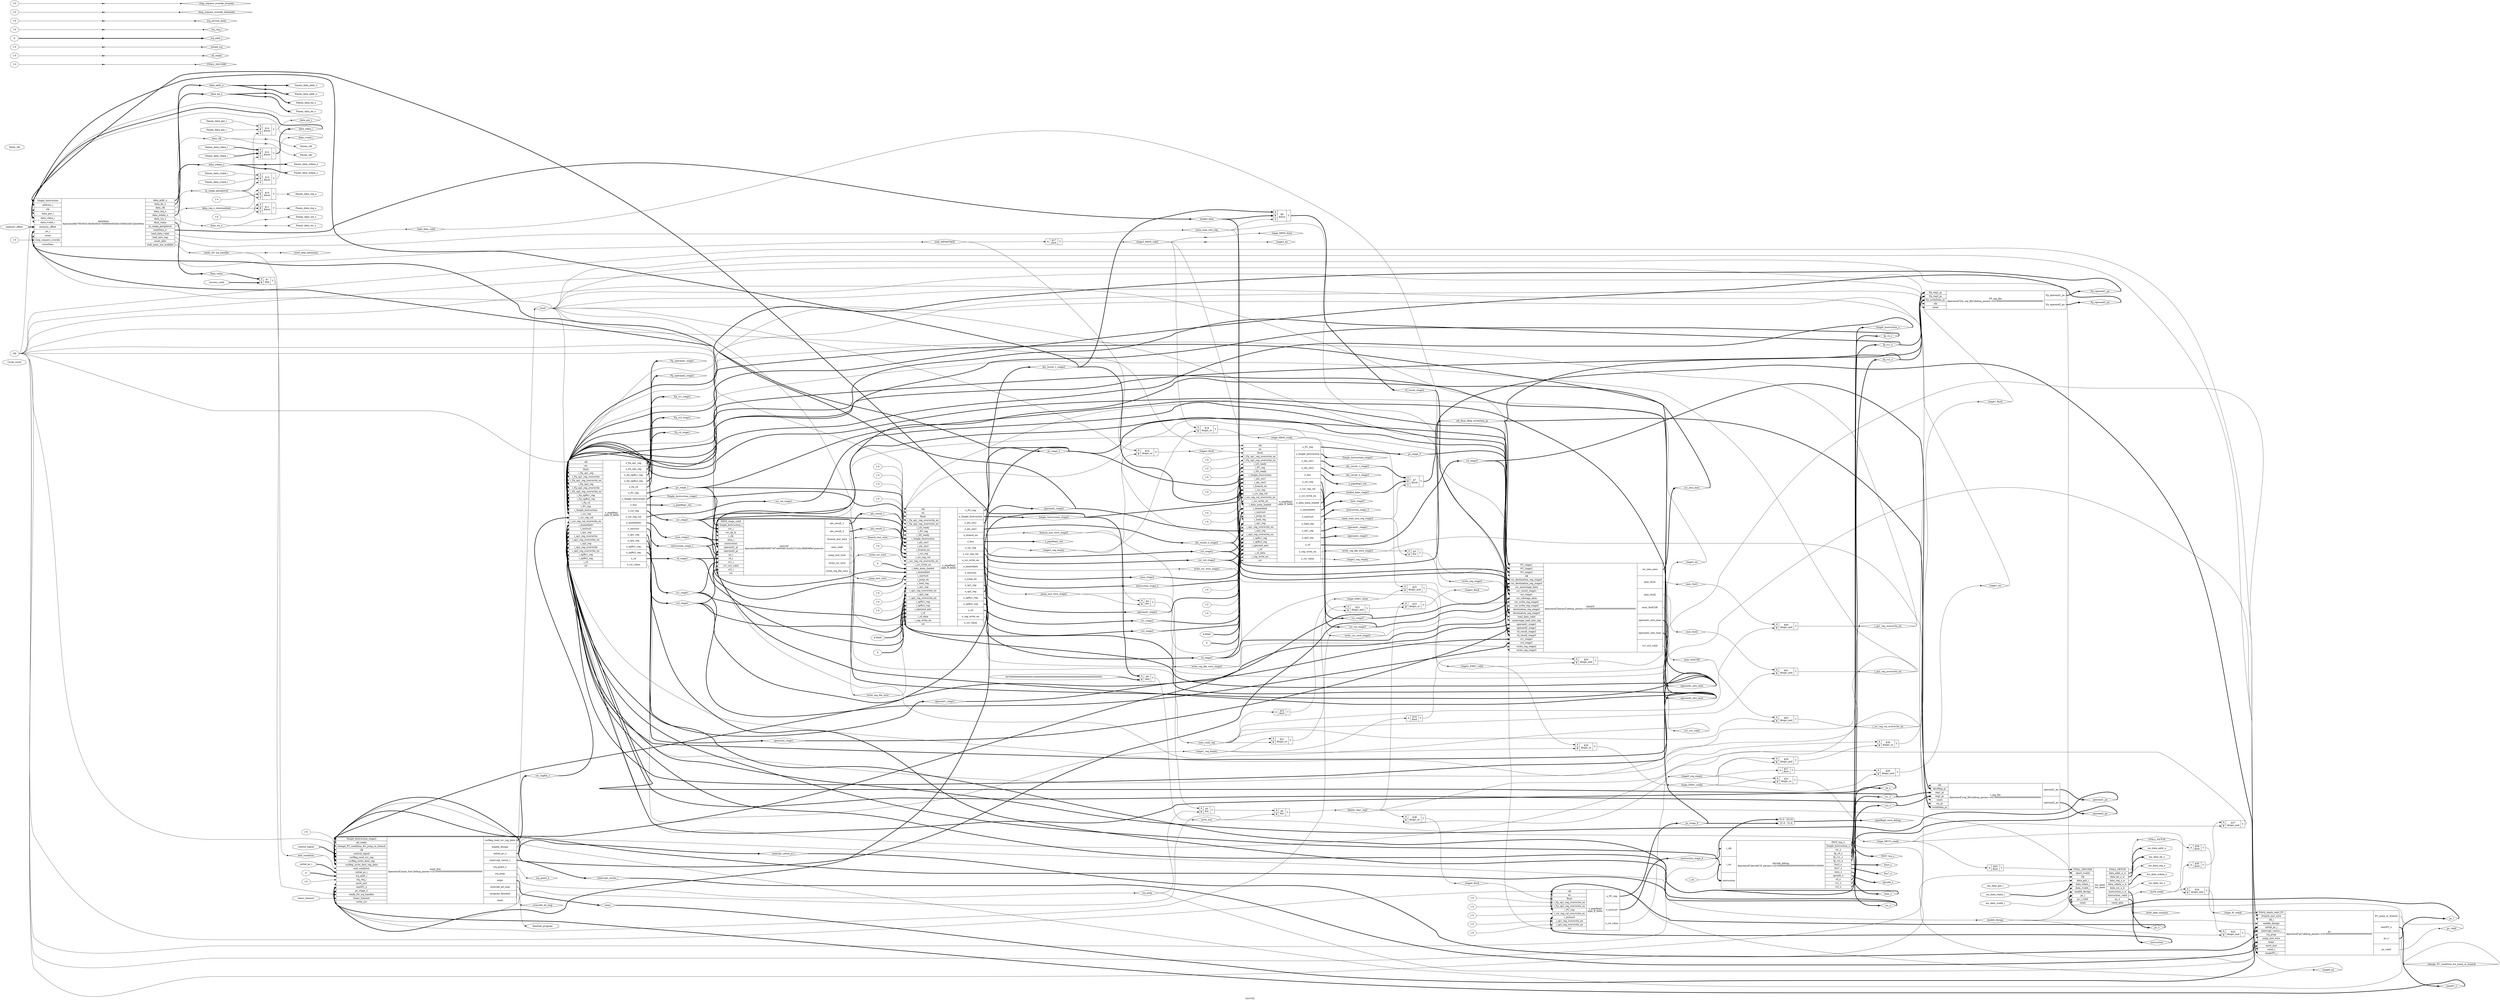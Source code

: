 digraph "riscv32i" {
label="riscv32i";
rankdir="LR";
remincross=true;
n12 [ shape=octagon, label="Cycle_count", color="black", fontcolor="black"];
n13 [ shape=octagon, label="Dmem_clk", color="black", fontcolor="black"];
n14 [ shape=octagon, label="Dmem_data_addr_o", color="black", fontcolor="black"];
n15 [ shape=octagon, label="Dmem_data_be_o", color="black", fontcolor="black"];
n16 [ shape=octagon, label="Dmem_data_gnt_i", color="black", fontcolor="black"];
n17 [ shape=octagon, label="Dmem_data_rdata_i", color="black", fontcolor="black"];
n18 [ shape=octagon, label="Dmem_data_req_o", color="black", fontcolor="black"];
n19 [ shape=octagon, label="Dmem_data_rvalid_i", color="black", fontcolor="black"];
n20 [ shape=octagon, label="Dmem_data_wdata_o", color="black", fontcolor="black"];
n21 [ shape=octagon, label="Dmem_data_we_o", color="black", fontcolor="black"];
n22 [ shape=diamond, label="Fp_operand1_po", color="black", fontcolor="black"];
n23 [ shape=diamond, label="Fp_operand1_stage1", color="black", fontcolor="black"];
n24 [ shape=diamond, label="Fp_operand2_po", color="black", fontcolor="black"];
n25 [ shape=diamond, label="Fp_operand2_stage1", color="black", fontcolor="black"];
n26 [ shape=diamond, label="Fp_rd_stage1", color="black", fontcolor="black"];
n27 [ shape=diamond, label="Fp_rs1_stage1", color="black", fontcolor="black"];
n28 [ shape=diamond, label="Fp_rs2_stage1", color="black", fontcolor="black"];
n29 [ shape=diamond, label="INST_typ_o", color="black", fontcolor="black"];
n30 [ shape=octagon, label="Imem_clk", color="black", fontcolor="black"];
n31 [ shape=octagon, label="Pmem_clk", color="black", fontcolor="black"];
n32 [ shape=octagon, label="Pmem_data_addr_o", color="black", fontcolor="black"];
n33 [ shape=octagon, label="Pmem_data_be_o", color="black", fontcolor="black"];
n34 [ shape=octagon, label="Pmem_data_gnt_i", color="black", fontcolor="black"];
n35 [ shape=octagon, label="Pmem_data_rdata_i", color="black", fontcolor="black"];
n36 [ shape=octagon, label="Pmem_data_req_o", color="black", fontcolor="black"];
n37 [ shape=octagon, label="Pmem_data_rvalid_i", color="black", fontcolor="black"];
n38 [ shape=octagon, label="Pmem_data_wdata_o", color="black", fontcolor="black"];
n39 [ shape=octagon, label="Pmem_data_we_o", color="black", fontcolor="black"];
n40 [ shape=diamond, label="STALL_DECODE", color="black", fontcolor="black"];
n41 [ shape=diamond, label="STALL_FETCH", color="black", fontcolor="black"];
n42 [ shape=diamond, label="Single_Instruction_o", color="black", fontcolor="black"];
n43 [ shape=diamond, label="Single_Instruction_stage1", color="black", fontcolor="black"];
n44 [ shape=diamond, label="Single_Instruction_stage2", color="black", fontcolor="black"];
n45 [ shape=diamond, label="Single_Instruction_stage3", color="black", fontcolor="black"];
n46 [ shape=diamond, label="all_ready", color="black", fontcolor="black"];
n47 [ shape=diamond, label="alu_result_1", color="black", fontcolor="black"];
n48 [ shape=diamond, label="alu_result_1_stage2", color="black", fontcolor="black"];
n49 [ shape=diamond, label="alu_result_1_stage3", color="black", fontcolor="black"];
n50 [ shape=diamond, label="alu_result_2", color="black", fontcolor="black"];
n51 [ shape=diamond, label="alu_result_2_stage2", color="black", fontcolor="black"];
n52 [ shape=diamond, label="alu_result_2_stage3", color="black", fontcolor="black"];
n53 [ shape=diamond, label="branch_inst_wire", color="black", fontcolor="black"];
n54 [ shape=diamond, label="branch_inst_wire_stage2", color="black", fontcolor="black"];
n55 [ shape=diamond, label="change_PC_condition_for_jump_or_branch", color="black", fontcolor="black"];
n56 [ shape=octagon, label="clk", color="black", fontcolor="black"];
n57 [ shape=octagon, label="control_signal", color="black", fontcolor="black"];
n58 [ shape=diamond, label="csr_into_exec", color="black", fontcolor="black"];
n59 [ shape=diamond, label="csr_o", color="black", fontcolor="black"];
n60 [ shape=diamond, label="csr_regfile_o", color="black", fontcolor="black"];
n61 [ shape=diamond, label="csr_stage1", color="black", fontcolor="black"];
n62 [ shape=diamond, label="csr_stage2", color="black", fontcolor="black"];
n63 [ shape=diamond, label="csr_stage3", color="black", fontcolor="black"];
n64 [ shape=diamond, label="csr_val_stage1", color="black", fontcolor="black"];
n65 [ shape=diamond, label="csr_val_stage2", color="black", fontcolor="black"];
n66 [ shape=diamond, label="csr_val_stage3", color="black", fontcolor="black"];
n67 [ shape=diamond, label="data_addr_o", color="black", fontcolor="black"];
n68 [ shape=diamond, label="data_be_o", color="black", fontcolor="black"];
n69 [ shape=diamond, label="data_clk", color="black", fontcolor="black"];
n70 [ shape=diamond, label="data_gnt_i", color="black", fontcolor="black"];
n71 [ shape=diamond, label="data_rdata_i", color="black", fontcolor="black"];
n72 [ shape=diamond, label="data_req_o_intermediate", color="black", fontcolor="black"];
n73 [ shape=diamond, label="data_rvalid_i", color="black", fontcolor="black"];
n74 [ shape=diamond, label="data_wdata_o", color="black", fontcolor="black"];
n75 [ shape=diamond, label="data_we_o", color="black", fontcolor="black"];
n76 [ shape=diamond, label="delete_reg1_reg2", color="black", fontcolor="black"];
n77 [ shape=diamond, label="enable_design", color="black", fontcolor="black"];
n78 [ shape=diamond, label="end_condition", color="black", fontcolor="black"];
n79 [ shape=diamond, label="exec_fwd1", color="black", fontcolor="black"];
n80 [ shape=diamond, label="exec_fwd2", color="black", fontcolor="black"];
n81 [ shape=diamond, label="exec_fwdCSR", color="black", fontcolor="black"];
n82 [ shape=diamond, label="exec_stall_reg", color="black", fontcolor="black"];
n83 [ shape=diamond, label="final_value", color="black", fontcolor="black"];
n84 [ shape=octagon, label="finished_program", color="black", fontcolor="black"];
n85 [ shape=diamond, label="fp_rd_o", color="black", fontcolor="black"];
n86 [ shape=diamond, label="fp_rs1_o", color="black", fontcolor="black"];
n87 [ shape=diamond, label="fp_rs2_o", color="black", fontcolor="black"];
n88 [ shape=diamond, label="fun3_o", color="black", fontcolor="black"];
n89 [ shape=diamond, label="fun7_o", color="black", fontcolor="black"];
n90 [ shape=diamond, label="i_csr_reg_val_overwrite_en", color="black", fontcolor="black"];
n91 [ shape=diamond, label="i_en", color="black", fontcolor="black"];
n92 [ shape=diamond, label="i_op1_reg_overwrite_en", color="black", fontcolor="black"];
n93 [ shape=diamond, label="i_op2_reg_overwrite_en", color="black", fontcolor="black"];
n94 [ shape=diamond, label="imm_o", color="black", fontcolor="black"];
n95 [ shape=diamond, label="imm_stage1", color="black", fontcolor="black"];
n96 [ shape=diamond, label="imm_stage2", color="black", fontcolor="black"];
n97 [ shape=diamond, label="imm_stage3", color="black", fontcolor="black"];
n98 [ shape=diamond, label="in_range_peripheral", color="black", fontcolor="black"];
n99 [ shape=diamond, label="initate_irq", color="black", fontcolor="black"];
n100 [ shape=octagon, label="initial_pc_i", color="black", fontcolor="black"];
n101 [ shape=diamond, label="insM_ivalid", color="black", fontcolor="black"];
n102 [ shape=octagon, label="ins_data_addr_o", color="black", fontcolor="black"];
n103 [ shape=octagon, label="ins_data_be_o", color="black", fontcolor="black"];
n104 [ shape=octagon, label="ins_data_gnt_i", color="black", fontcolor="black"];
n105 [ shape=octagon, label="ins_data_rdata_i", color="black", fontcolor="black"];
n106 [ shape=octagon, label="ins_data_req_o", color="black", fontcolor="black"];
n107 [ shape=octagon, label="ins_data_rvalid_i", color="black", fontcolor="black"];
n108 [ shape=octagon, label="ins_data_wdata_o", color="black", fontcolor="black"];
n109 [ shape=octagon, label="ins_data_we_o", color="black", fontcolor="black"];
n110 [ shape=diamond, label="instruction", color="black", fontcolor="black"];
n111 [ shape=diamond, label="instruction_stage_0", color="black", fontcolor="black"];
n112 [ shape=diamond, label="instruction_stage_1", color="black", fontcolor="black"];
n113 [ shape=diamond, label="instruction_stage_2", color="black", fontcolor="black"];
n114 [ shape=diamond, label="instruction_stage_3", color="black", fontcolor="black"];
n115 [ shape=diamond, label="interrupt_vector_i", color="black", fontcolor="black"];
n116 [ shape=diamond, label="irq_addr_i", color="black", fontcolor="black"];
n117 [ shape=diamond, label="irq_grant_o", color="black", fontcolor="black"];
n118 [ shape=diamond, label="irq_prep", color="black", fontcolor="black"];
n119 [ shape=diamond, label="irq_req_i", color="black", fontcolor="black"];
n120 [ shape=diamond, label="irq_service_done", color="black", fontcolor="black"];
n121 [ shape=diamond, label="jump_inst_wire", color="black", fontcolor="black"];
n122 [ shape=diamond, label="jump_inst_wire_stage2", color="black", fontcolor="black"];
n123 [ shape=diamond, label="load_data_valid", color="black", fontcolor="black"];
n124 [ shape=diamond, label="loaded_data", color="black", fontcolor="black"];
n125 [ shape=diamond, label="loaded_data_stage3", color="black", fontcolor="black"];
n126 [ shape=diamond, label="main2pc_initial_pc_i", color="black", fontcolor="black"];
n127 [ shape=diamond, label="mem_load_into_reg", color="black", fontcolor="black"];
n128 [ shape=diamond, label="mem_load_into_reg_stage3", color="black", fontcolor="black"];
n129 [ shape=octagon, label="memory_offset", color="black", fontcolor="black"];
n130 [ shape=diamond, label="mepc", color="black", fontcolor="black"];
n131 [ shape=diamond, label="mret_inst", color="black", fontcolor="black"];
n132 [ shape=diamond, label="nextPC_o", color="black", fontcolor="black"];
n133 [ shape=diamond, label="opcode_o", color="black", fontcolor="black"];
n134 [ shape=diamond, label="operand1_into_exec", color="black", fontcolor="black"];
n135 [ shape=diamond, label="operand1_po", color="black", fontcolor="black"];
n136 [ shape=diamond, label="operand1_stage1", color="black", fontcolor="black"];
n137 [ shape=diamond, label="operand1_stage2", color="black", fontcolor="black"];
n138 [ shape=diamond, label="operand1_stage3", color="black", fontcolor="black"];
n139 [ shape=diamond, label="operand2_into_exec", color="black", fontcolor="black"];
n140 [ shape=diamond, label="operand2_po", color="black", fontcolor="black"];
n141 [ shape=diamond, label="operand2_stage1", color="black", fontcolor="black"];
n142 [ shape=diamond, label="operand2_stage2", color="black", fontcolor="black"];
n143 [ shape=diamond, label="operand2_stage3", color="black", fontcolor="black"];
n144 [ shape=diamond, label="override_all_stop", color="black", fontcolor="black"];
n145 [ shape=diamond, label="pc_i", color="black", fontcolor="black"];
n146 [ shape=diamond, label="pc_o", color="black", fontcolor="black"];
n147 [ shape=diamond, label="pc_stage_0", color="black", fontcolor="black"];
n148 [ shape=diamond, label="pc_stage_1", color="black", fontcolor="black"];
n149 [ shape=diamond, label="pc_stage_2", color="black", fontcolor="black"];
n150 [ shape=diamond, label="pc_stage_3", color="black", fontcolor="black"];
n151 [ shape=diamond, label="pc_valid", color="black", fontcolor="black"];
n152 [ shape=diamond, label="pipeReg0_wire_debug", color="black", fontcolor="black"];
n153 [ shape=diamond, label="rd_o", color="black", fontcolor="black"];
n154 [ shape=diamond, label="rd_result_stage2", color="black", fontcolor="black"];
n155 [ shape=diamond, label="rd_stage1", color="black", fontcolor="black"];
n156 [ shape=diamond, label="rd_stage2", color="black", fontcolor="black"];
n157 [ shape=diamond, label="rd_stage3", color="black", fontcolor="black"];
n158 [ shape=diamond, label="ready_for_irq_handler", color="black", fontcolor="black"];
n159 [ shape=diamond, label="reset", color="black", fontcolor="black"];
n160 [ shape=diamond, label="reset_able_datamem", color="black", fontcolor="black"];
n161 [ shape=diamond, label="reset_able_insmem", color="black", fontcolor="black"];
n162 [ shape=diamond, label="rs1_o", color="black", fontcolor="black"];
n163 [ shape=diamond, label="rs1_rs2_valid", color="black", fontcolor="black"];
n164 [ shape=diamond, label="rs1_stage1", color="black", fontcolor="black"];
n165 [ shape=diamond, label="rs1_stage2", color="black", fontcolor="black"];
n166 [ shape=diamond, label="rs2_o", color="black", fontcolor="black"];
n167 [ shape=diamond, label="rs2_stage1", color="black", fontcolor="black"];
n168 [ shape=diamond, label="rs2_stage2", color="black", fontcolor="black"];
n169 [ shape=diamond, label="stage0_en", color="black", fontcolor="black"];
n170 [ shape=diamond, label="stage0_flush", color="black", fontcolor="black"];
n171 [ shape=diamond, label="stage0_reg_empty", color="black", fontcolor="black"];
n172 [ shape=diamond, label="stage1_en", color="black", fontcolor="black"];
n173 [ shape=diamond, label="stage1_flush", color="black", fontcolor="black"];
n174 [ shape=diamond, label="stage1_reg_empty", color="black", fontcolor="black"];
n175 [ shape=diamond, label="stage2_EXEC_valid", color="black", fontcolor="black"];
n176 [ shape=diamond, label="stage2_en", color="black", fontcolor="black"];
n177 [ shape=diamond, label="stage2_flush", color="black", fontcolor="black"];
n178 [ shape=diamond, label="stage2_reg_empty", color="black", fontcolor="black"];
n179 [ shape=diamond, label="stage3_MEM_valid", color="black", fontcolor="black"];
n180 [ shape=diamond, label="stage3_en", color="black", fontcolor="black"];
n181 [ shape=diamond, label="stage3_flush", color="black", fontcolor="black"];
n182 [ shape=diamond, label="stage3_reg_empty", color="black", fontcolor="black"];
n183 [ shape=diamond, label="stage_DECO_ready", color="black", fontcolor="black"];
n184 [ shape=diamond, label="stage_EXEC_done", color="black", fontcolor="black"];
n185 [ shape=diamond, label="stage_EXEC_ready", color="black", fontcolor="black"];
n186 [ shape=diamond, label="stage_IF_ready", color="black", fontcolor="black"];
n187 [ shape=diamond, label="stage_MEM_done", color="black", fontcolor="black"];
n188 [ shape=diamond, label="stage_MEM_ready", color="black", fontcolor="black"];
n189 [ shape=diamond, label="stall_MEMSTAGE", color="black", fontcolor="black"];
n190 [ shape=diamond, label="stop_request_overide_datamem", color="black", fontcolor="black"];
n191 [ shape=diamond, label="stop_request_overide_insmem", color="black", fontcolor="black"];
n192 [ shape=octagon, label="success_code", color="black", fontcolor="black"];
n193 [ shape=octagon, label="timer_timeout", color="black", fontcolor="black"];
n194 [ shape=diamond, label="u_pipeReg1_res", color="black", fontcolor="black"];
n195 [ shape=diamond, label="u_pipeReg2_res", color="black", fontcolor="black"];
n196 [ shape=diamond, label="u_pipeReg3_res", color="black", fontcolor="black"];
n197 [ shape=diamond, label="wb_final_IReg_writeData_pi", color="black", fontcolor="black"];
n198 [ shape=diamond, label="write_csr_wire", color="black", fontcolor="black"];
n199 [ shape=diamond, label="write_csr_wire_stage2", color="black", fontcolor="black"];
n200 [ shape=diamond, label="write_csr_wire_stage3", color="black", fontcolor="black"];
n201 [ shape=diamond, label="write_reg_file_wire", color="black", fontcolor="black"];
n202 [ shape=diamond, label="write_reg_file_wire_stage2", color="black", fontcolor="black"];
n203 [ shape=diamond, label="write_reg_file_wire_stage3", color="black", fontcolor="black"];
n204 [ shape=diamond, label="write_reg_stage3", color="black", fontcolor="black"];
c208 [ shape=record, label="{{<p205> A|<p206> B}|$1\n$eq|{<p207> Y}}",  ];
v0 [ label="64'0000000000000000100000000000000000000000000000000000000000000000" ];
c209 [ shape=record, label="{{<p205> A|<p206> B}|$9\n$eq|{<p207> Y}}",  ];
c210 [ shape=record, label="{{<p205> A|<p206> B}|$20\n$logic_and|{<p207> Y}}",  ];
c211 [ shape=record, label="{{<p205> A|<p206> B}|$22\n$logic_and|{<p207> Y}}",  ];
c212 [ shape=record, label="{{<p205> A|<p206> B}|$25\n$logic_and|{<p207> Y}}",  ];
c213 [ shape=record, label="{{<p205> A|<p206> B}|$28\n$logic_and|{<p207> Y}}",  ];
c214 [ shape=record, label="{{<p205> A|<p206> B}|$29\n$logic_and|{<p207> Y}}",  ];
c215 [ shape=record, label="{{<p205> A|<p206> B}|$34\n$logic_and|{<p207> Y}}",  ];
c216 [ shape=record, label="{{<p205> A|<p206> B}|$35\n$logic_and|{<p207> Y}}",  ];
c217 [ shape=record, label="{{<p205> A|<p206> B}|$37\n$logic_and|{<p207> Y}}",  ];
c218 [ shape=record, label="{{<p205> A|<p206> B}|$40\n$logic_and|{<p207> Y}}",  ];
c219 [ shape=record, label="{{<p205> A|<p206> B}|$41\n$logic_and|{<p207> Y}}",  ];
c220 [ shape=record, label="{{<p205> A|<p206> B}|$42\n$logic_and|{<p207> Y}}",  ];
c221 [ shape=record, label="{{<p205> A|<p206> B}|$16\n$logic_or|{<p207> Y}}",  ];
c222 [ shape=record, label="{{<p205> A|<p206> B}|$18\n$logic_or|{<p207> Y}}",  ];
c223 [ shape=record, label="{{<p205> A|<p206> B}|$21\n$logic_or|{<p207> Y}}",  ];
c224 [ shape=record, label="{{<p205> A|<p206> B}|$23\n$logic_or|{<p207> Y}}",  ];
c225 [ shape=record, label="{{<p205> A|<p206> B}|$26\n$logic_or|{<p207> Y}}",  ];
c226 [ shape=record, label="{{<p205> A|<p206> B}|$30\n$logic_or|{<p207> Y}}",  ];
c227 [ shape=record, label="{{<p205> A|<p206> B}|$33\n$logic_or|{<p207> Y}}",  ];
c228 [ shape=record, label="{{<p205> A|<p206> B}|$38\n$logic_or|{<p207> Y}}",  ];
c229 [ shape=record, label="{{<p205> A}|$17\n$not|{<p207> Y}}",  ];
c230 [ shape=record, label="{{<p205> A}|$19\n$not|{<p207> Y}}",  ];
c231 [ shape=record, label="{{<p205> A}|$24\n$not|{<p207> Y}}",  ];
c232 [ shape=record, label="{{<p205> A}|$27\n$not|{<p207> Y}}",  ];
c233 [ shape=record, label="{{<p205> A}|$36\n$not|{<p207> Y}}",  ];
c234 [ shape=record, label="{{<p205> A}|$39\n$not|{<p207> Y}}",  ];
c235 [ shape=record, label="{{<p205> A}|$43\n$not|{<p207> Y}}",  ];
c236 [ shape=record, label="{{<p205> A|<p206> B}|$3\n$or|{<p207> Y}}",  ];
c237 [ shape=record, label="{{<p205> A|<p206> B}|$4\n$or|{<p207> Y}}",  ];
c238 [ shape=record, label="{{<p205> A|<p206> B}|$5\n$or|{<p207> Y}}",  ];
c239 [ shape=record, label="{{<p205> A|<p206> B}|$6\n$or|{<p207> Y}}",  ];
c241 [ shape=record, label="{{<p205> A|<p206> B|<p240> S}|$7\n$mux|{<p207> Y}}",  ];
c242 [ shape=record, label="{{<p205> A|<p206> B|<p240> S}|$8\n$mux|{<p207> Y}}",  ];
v1 [ label="1'0" ];
c243 [ shape=record, label="{{<p205> A|<p206> B|<p240> S}|$10\n$mux|{<p207> Y}}",  ];
v2 [ label="1'0" ];
c244 [ shape=record, label="{{<p205> A|<p206> B|<p240> S}|$11\n$mux|{<p207> Y}}",  ];
c245 [ shape=record, label="{{<p205> A|<p206> B|<p240> S}|$12\n$mux|{<p207> Y}}",  ];
c246 [ shape=record, label="{{<p205> A|<p206> B|<p240> S}|$13\n$mux|{<p207> Y}}",  ];
c247 [ shape=record, label="{{<p205> A|<p206> B|<p240> S}|$14\n$mux|{<p207> Y}}",  ];
c251 [ shape=record, label="{{<p248> Fp_reg1_pi|<p249> Fp_reg2_pi|<p250> Fp_writeData_pi|<p56> clk|<p159> reset}|FP_reg_file\n$paramod&#9586;Fp_reg_file&#9586;debug_param=s32'00000000000000000000000000000000|{<p22> Fp_operand1_po|<p24> Fp_operand2_po}}",  ];
c257 [ shape=record, label="{{<p56> clk|<p252> destReg_pi|<p253> reg1_pi|<p254> reg2_pi|<p159> reset|<p255> we_pi|<p256> writeData_pi}|I_reg_file\n$paramod&#9586;reg_file&#9586;debug_param=s32'00000000000000000000000000000000|{<p135> operand1_po|<p140> operand2_po}}",  ];
v3 [ label="1'0" ];
c267 [ shape=record, label="{{<p258> Single_Instruction|<p259> address_i|<p56> clk|<p70> data_gnt_i|<p71> data_rdata_i|<p73> data_rvalid_i|<p129> memory_offset|<p145> pc_i|<p159> reset|<p260> stop_request_overide|<p261> storeData}|dataMem\n$paramod$e79b36d1c8a5bc0b3c7b69b84402bbc33fe62ebb&#9586;dataMem|{<p67> data_addr_o|<p68> data_be_o|<p69> data_clk|<p262> data_req_o|<p74> data_wdata_o|<p75> data_we_o|<p83> final_value|<p98> in_range_peripheral|<p263> loadData_w|<p123> load_data_valid|<p264> load_into_reg|<p265> reset_able|<p266> stall_mem_not_avalible}}",  ];
c269 [ shape=record, label="{{<p268> i_clk|<p91> i_en|<p110> instruction}|decode_debug\n$paramod&#9586;decode&#9586;N_param=s32'00000000000000000000000000100000|{<p29> INST_typ_o|<p42> Single_Instruction_o|<p59> csr_o|<p85> fp_rd_o|<p86> fp_rs1_o|<p87> fp_rs2_o|<p88> fun3_o|<p89> fun7_o|<p94> imm_o|<p133> opcode_o|<p153> rd_o|<p162> rs1_o|<p166> rs2_o}}",  ];
c282 [ shape=record, label="{{<p270> MEM_stage_valid|<p271> Single_Instruction_i|<p272> csr_i|<p273> csr_op_in|<p268> i_clk|<p274> imm_i|<p110> instruction|<p275> operand1_pi|<p276> operand2_pi|<p145> pc_i|<p277> rd_i|<p278> rs1_i|<p163> rs1_rs2_valid|<p279> rs2_i|<p280> rst}|execute\n$paramod$6b98f34987397a995b813ca9227c24c2fb806f6e&#9586;execute|{<p47> alu_result_1|<p50> alu_result_2|<p53> branch_inst_wire|<p281> exec_stall|<p121> jump_inst_wire|<p198> write_csr_wire|<p201> write_reg_file_wire}}",  ];
c298 [ shape=record, label="{{<p283> PC_stage1|<p284> PC_stage2|<p285> PC_stage3|<p56> clk|<p286> csr_destination_reg_stage2|<p287> csr_destination_reg_stage3|<p288> csr_memstage_data|<p289> csr_result_stage1|<p61> csr_stage1|<p290> csr_wbstage_data|<p291> csr_write_reg_stage2|<p292> csr_write_reg_stage3|<p293> destination_reg_stage2|<p294> destination_reg_stage3|<p123> load_data_valid|<p295> memstage_load_into_reg|<p136> operand1_stage1|<p141> operand2_stage1|<p154> rd_result_stage2|<p296> rd_result_stage3|<p164> rs1_stage1|<p167> rs2_stage1|<p297> write_reg_stage2|<p204> write_reg_stage3}|hazard\n$paramod&#9586;hazard&#9586;debug_param=s32'00000000000000000000000000000000|{<p58> csr_into_exec|<p79> exec_fwd1|<p80> exec_fwd2|<p81> exec_fwdCSR|<p134> operand1_into_exec|<p139> operand2_into_exec|<p163> rs1_rs2_valid}}",  ];
c308 [ shape=record, label="{{<p40> STALL_DECODE|<p299> abort_rvalid|<p56> clk|<p70> data_gnt_i|<p71> data_rdata_i|<p73> data_rvalid_i|<p77> enable_design|<p145> pc_i|<p300> pc_i_valid|<p159> reset}|ins_mem\nins_mem|{<p41> STALL_FETCH|<p301> data_addr_o_w|<p302> data_be_o_w|<p303> data_req_o_w|<p304> data_wdata_o_w|<p305> data_we_o_w|<p306> instruction_o_w|<p307> instruction_valid|<p146> pc_o|<p265> reset_able}}",  ];
v4 [ label="1'0" ];
v5 [ label="0" ];
v6 [ label="1'0" ];
c316 [ shape=record, label="{{<p44> Single_Instruction_stage2|<p46> all_ready|<p55> change_PC_condition_for_jump_or_branch|<p56> clk|<p57> control_signal|<p309> csrReg_read_src_reg|<p310> csrReg_write_dest_reg|<p311> csrReg_write_dest_reg_data|<p78> end_condition|<p100> initial_pc_i|<p116> irq_addr_i|<p119> irq_req_i|<p131> mret_inst|<p132> nextPC_o|<p149> pc_stage_2|<p158> ready_for_irq_handler|<p193> timer_timeout|<p312> write_csr}|main_fsm\n$paramod&#9586;main_fsm&#9586;debug_param=s32'00000000000000000000000000000000|{<p313> csrReg_read_src_reg_data|<p77> enable_design|<p314> initial_pc_o|<p115> interrupt_vector_i|<p117> irq_grant_o|<p118> irq_prep|<p130> mepc|<p144> override_all_stop|<p315> program_finished|<p159> reset}}",  ];
c322 [ shape=record, label="{{<p317> Fetch_wants_next_PC|<p53> branch_inst_wire|<p318> clk_i|<p77> enable_design|<p100> initial_pc_i|<p115> interrupt_vector_i|<p118> irq_prep|<p121> jump_inst_wire|<p130> mepc|<p131> mret_inst|<p319> reset_i|<p320> targetPC_i}|pc\n$paramod&#9586;pc&#9586;debug_param=s32'00000000000000000000000000000000|{<p321> PC_jump_or_branch|<p132> nextPC_o|<p146> pc_o|<p151> pc_valid}}",  ];
v7 [ label="1'0" ];
v8 [ label="1'0" ];
v9 [ label="1'0" ];
v10 [ label="1'0" ];
v11 [ label="1'0" ];
c332 [ shape=record, label="{{<p56> clk|<p323> en|<p324> flush|<p325> i_Fp_op1_reg_overwrite_en|<p326> i_Fp_op2_reg_overwrite_en|<p327> i_PC_reg|<p90> i_csr_reg_val_overwrite_en|<p328> i_instruct|<p92> i_op1_reg_overwrite_en|<p93> i_op2_reg_overwrite_en|<p280> rst}|u_pipeReg0\npipe_ff_fields|{<p329> o_PC_reg|<p330> o_instruct|<p331> o_rst_value}}",  ];
c366 [ shape=record, label="{{<p56> clk|<p323> en|<p324> flush|<p333> i_Fp_op1_reg|<p334> i_Fp_op1_reg_overwrite|<p325> i_Fp_op1_reg_overwrite_en|<p335> i_Fp_op2_reg|<p336> i_Fp_op2_reg_overwrite|<p326> i_Fp_op2_reg_overwrite_en|<p337> i_Fp_opRs1_reg|<p338> i_Fp_opRs2_reg|<p339> i_Fp_rd|<p327> i_PC_reg|<p340> i_Single_Instruction|<p341> i_csr_reg|<p342> i_csr_reg_val|<p90> i_csr_reg_val_overwrite_en|<p343> i_immediate|<p328> i_instruct|<p344> i_op1_reg|<p345> i_op1_reg_overwrite|<p92> i_op1_reg_overwrite_en|<p346> i_op2_reg|<p347> i_op2_reg_overwrite|<p93> i_op2_reg_overwrite_en|<p348> i_opRs1_reg|<p349> i_opRs2_reg|<p350> i_rd|<p280> rst}|u_pipeReg1\npipe_ff_fields|{<p351> o_Fp_op1_reg|<p352> o_Fp_op2_reg|<p353> o_Fp_opRs1_reg|<p354> o_Fp_opRs2_reg|<p355> o_Fp_rd|<p329> o_PC_reg|<p356> o_Single_Instruction|<p357> o_bus|<p358> o_csr_reg|<p359> o_csr_reg_val|<p360> o_immediate|<p330> o_instruct|<p361> o_op1_reg|<p362> o_op2_reg|<p363> o_opRs1_reg|<p364> o_opRs2_reg|<p365> o_rd|<p331> o_rst_value}}",  ];
v12 [ label="1'0" ];
v13 [ label="1'0" ];
v14 [ label="1'0" ];
v15 [ label="1'0" ];
v16 [ label="1'0" ];
v17 [ label="0" ];
v18 [ label="1'0" ];
v19 [ label="1'0" ];
v20 [ label="1'0" ];
v21 [ label="4'0000" ];
v22 [ label="0" ];
c385 [ shape=record, label="{{<p56> clk|<p323> en|<p324> flush|<p325> i_Fp_op1_reg_overwrite_en|<p326> i_Fp_op2_reg_overwrite_en|<p367> i_LD_ready|<p327> i_PC_reg|<p368> i_SD_ready|<p340> i_Single_Instruction|<p369> i_alu_res1|<p370> i_alu_res2|<p371> i_branch_en|<p341> i_csr_reg|<p342> i_csr_reg_val|<p90> i_csr_reg_val_overwrite_en|<p372> i_csr_write_en|<p373> i_data_mem_loaded|<p343> i_immediate|<p328> i_instruct|<p374> i_jump_en|<p375> i_load_reg|<p344> i_op1_reg|<p92> i_op1_reg_overwrite_en|<p346> i_op2_reg|<p93> i_op2_reg_overwrite_en|<p348> i_opRs1_reg|<p349> i_opRs2_reg|<p376> i_operand_amt|<p350> i_rd|<p377> i_rd_data|<p378> i_reg_write_en|<p280> rst}|u_pipeReg2\npipe_ff_fields|{<p329> o_PC_reg|<p356> o_Single_Instruction|<p379> o_alu_res1|<p380> o_alu_res2|<p381> o_branch_en|<p357> o_bus|<p358> o_csr_reg|<p359> o_csr_reg_val|<p382> o_csr_write_en|<p360> o_immediate|<p330> o_instruct|<p383> o_jump_en|<p361> o_op1_reg|<p362> o_op2_reg|<p363> o_opRs1_reg|<p364> o_opRs2_reg|<p365> o_rd|<p384> o_reg_write_en|<p331> o_rst_value}}",  ];
v23 [ label="1'0" ];
v24 [ label="1'0" ];
v25 [ label="1'0" ];
v26 [ label="1'0" ];
v27 [ label="1'0" ];
v28 [ label="1'0" ];
v29 [ label="1'0" ];
v30 [ label="1'0" ];
v31 [ label="1'0" ];
v32 [ label="4'0000" ];
v33 [ label="0" ];
c388 [ shape=record, label="{{<p56> clk|<p323> en|<p324> flush|<p325> i_Fp_op1_reg_overwrite_en|<p326> i_Fp_op2_reg_overwrite_en|<p367> i_LD_ready|<p327> i_PC_reg|<p368> i_SD_ready|<p340> i_Single_Instruction|<p369> i_alu_res1|<p370> i_alu_res2|<p371> i_branch_en|<p341> i_csr_reg|<p342> i_csr_reg_val|<p90> i_csr_reg_val_overwrite_en|<p372> i_csr_write_en|<p373> i_data_mem_loaded|<p343> i_immediate|<p328> i_instruct|<p374> i_jump_en|<p375> i_load_reg|<p344> i_op1_reg|<p92> i_op1_reg_overwrite_en|<p346> i_op2_reg|<p93> i_op2_reg_overwrite_en|<p348> i_opRs1_reg|<p349> i_opRs2_reg|<p376> i_operand_amt|<p350> i_rd|<p377> i_rd_data|<p378> i_reg_write_en|<p280> rst}|u_pipeReg3\npipe_ff_fields|{<p329> o_PC_reg|<p356> o_Single_Instruction|<p379> o_alu_res1|<p380> o_alu_res2|<p357> o_bus|<p358> o_csr_reg|<p359> o_csr_reg_val|<p382> o_csr_write_en|<p386> o_data_mem_loaded|<p360> o_immediate|<p330> o_instruct|<p387> o_load_reg|<p361> o_op1_reg|<p362> o_op2_reg|<p365> o_rd|<p384> o_reg_write_en|<p331> o_rst_value}}",  ];
x34 [shape=point, ];
x35 [shape=point, ];
x36 [shape=point, ];
x37 [shape=point, ];
x38 [shape=point, ];
x39 [shape=point, ];
x40 [shape=point, ];
x41 [shape=point, ];
x42 [shape=point, ];
x43 [shape=point, ];
v44 [ label="1'0" ];
x45 [shape=point, ];
v46 [ label="1'0" ];
x47 [shape=point, ];
v48 [ label="1'0" ];
x49 [shape=point, ];
v50 [ label="0" ];
x51 [shape=point, ];
v52 [ label="1'0" ];
x53 [shape=point, ];
v54 [ label="1'0" ];
x55 [shape=point, ];
x56 [ shape=record, style=rounded, label="<s1> 31:0 - 63:32 |<s0> 31:0 - 31:0 ", color="black", fontcolor="black" ];
x57 [shape=point, ];
x58 [shape=point, ];
x59 [shape=point, ];
v60 [ label="1'0" ];
x61 [shape=point, ];
v62 [ label="1'0" ];
x63 [shape=point, ];
c211:p207:e -> c224:p206:w [color="black", fontcolor="black", label=""];
c237:p207:e -> c238:p205:w [color="black", fontcolor="black", label=""];
n100:e -> c316:p100:w [color="black", fontcolor="black", style="setlinewidth(3)", label=""];
c308:p307:e -> n101:w [color="black", fontcolor="black", label=""];
n101:e -> c215:p205:w [color="black", fontcolor="black", label=""];
n101:e -> c233:p205:w [color="black", fontcolor="black", label=""];
c308:p301:e -> n102:w [color="black", fontcolor="black", style="setlinewidth(3)", label=""];
c308:p302:e -> n103:w [color="black", fontcolor="black", style="setlinewidth(3)", label=""];
n104:e -> c308:p70:w [color="black", fontcolor="black", label=""];
n105:e -> c308:p71:w [color="black", fontcolor="black", style="setlinewidth(3)", label=""];
c308:p303:e -> n106:w [color="black", fontcolor="black", label=""];
n107:e -> c308:p73:w [color="black", fontcolor="black", label=""];
c308:p304:e -> n108:w [color="black", fontcolor="black", style="setlinewidth(3)", label=""];
c308:p305:e -> n109:w [color="black", fontcolor="black", label=""];
c238:p207:e -> c239:p205:w [color="black", fontcolor="black", label=""];
c308:p306:e -> n110:w [color="black", fontcolor="black", style="setlinewidth(3)", label=""];
n110:e -> c332:p328:w [color="black", fontcolor="black", style="setlinewidth(3)", label=""];
c332:p330:e -> n111:w [color="black", fontcolor="black", style="setlinewidth(3)", label=""];
n111:e -> c269:p110:w [color="black", fontcolor="black", style="setlinewidth(3)", label=""];
n111:e -> c366:p328:w [color="black", fontcolor="black", style="setlinewidth(3)", label=""];
n111:e -> x56:s1:w [color="black", fontcolor="black", style="setlinewidth(3)", label=""];
c366:p330:e -> n112:w [color="black", fontcolor="black", style="setlinewidth(3)", label=""];
n112:e -> c282:p110:w [color="black", fontcolor="black", style="setlinewidth(3)", label=""];
n112:e -> c385:p328:w [color="black", fontcolor="black", style="setlinewidth(3)", label=""];
c385:p330:e -> n113:w [color="black", fontcolor="black", style="setlinewidth(3)", label=""];
n113:e -> c388:p328:w [color="black", fontcolor="black", style="setlinewidth(3)", label=""];
c388:p330:e -> n114:w [color="black", fontcolor="black", style="setlinewidth(3)", label=""];
c316:p115:e -> n115:w [color="black", fontcolor="black", style="setlinewidth(3)", label=""];
n115:e -> c322:p115:w [color="black", fontcolor="black", style="setlinewidth(3)", label=""];
x51:e -> n116:w [color="black", fontcolor="black", style="setlinewidth(3)", label=""];
c316:p117:e -> n117:w [color="black", fontcolor="black", label=""];
c316:p118:e -> n118:w [color="black", fontcolor="black", label=""];
n118:e -> c238:p206:w [color="black", fontcolor="black", label=""];
n118:e -> c322:p118:w [color="black", fontcolor="black", label=""];
x53:e -> n119:w [color="black", fontcolor="black", label=""];
x55:e -> n120:w [color="black", fontcolor="black", label=""];
c282:p121:e -> n121:w [color="black", fontcolor="black", label=""];
n121:e -> c385:p374:w [color="black", fontcolor="black", label=""];
c385:p383:e -> n122:w [color="black", fontcolor="black", label=""];
n122:e -> c237:p206:w [color="black", fontcolor="black", label=""];
n122:e -> c322:p121:w [color="black", fontcolor="black", label=""];
c267:p123:e -> n123:w [color="black", fontcolor="black", label=""];
n123:e -> c298:p123:w [color="black", fontcolor="black", label=""];
c267:p263:e -> n124:w [color="black", fontcolor="black", style="setlinewidth(3)", label=""];
n124:e -> c242:p206:w [color="black", fontcolor="black", style="setlinewidth(3)", label=""];
n124:e -> c388:p373:w [color="black", fontcolor="black", style="setlinewidth(3)", label=""];
c388:p386:e -> n125:w [color="black", fontcolor="black", style="setlinewidth(3)", label=""];
n125:e -> c241:p206:w [color="black", fontcolor="black", style="setlinewidth(3)", label=""];
c316:p314:e -> n126:w [color="black", fontcolor="black", style="setlinewidth(3)", label=""];
n126:e -> c322:p100:w [color="black", fontcolor="black", style="setlinewidth(3)", label=""];
c267:p264:e -> n127:w [color="black", fontcolor="black", label=""];
n127:e -> c242:p240:w [color="black", fontcolor="black", label=""];
n127:e -> c298:p295:w [color="black", fontcolor="black", label=""];
n127:e -> c388:p375:w [color="black", fontcolor="black", label=""];
c388:p387:e -> n128:w [color="black", fontcolor="black", label=""];
n128:e -> c236:p206:w [color="black", fontcolor="black", label=""];
n128:e -> c241:p240:w [color="black", fontcolor="black", label=""];
n129:e -> c267:p129:w [color="black", fontcolor="black", style="setlinewidth(3)", label=""];
x34:e -> n13:w [color="black", fontcolor="black", label=""];
c316:p130:e -> n130:w [color="black", fontcolor="black", style="setlinewidth(3)", label=""];
n130:e -> c322:p130:w [color="black", fontcolor="black", style="setlinewidth(3)", label=""];
c209:p207:e -> n131:w [color="black", fontcolor="black", label=""];
n131:e -> c239:p206:w [color="black", fontcolor="black", label=""];
n131:e -> c316:p131:w [color="black", fontcolor="black", label=""];
n131:e -> c322:p131:w [color="black", fontcolor="black", label=""];
c322:p132:e -> n132:w [color="black", fontcolor="black", style="setlinewidth(3)", label=""];
n132:e -> c316:p132:w [color="black", fontcolor="black", style="setlinewidth(3)", label=""];
c269:p133:e -> n133:w [color="black", fontcolor="black", style="setlinewidth(3)", label=""];
c298:p134:e -> n134:w [color="black", fontcolor="black", style="setlinewidth(3)", label=""];
n134:e -> c282:p275:w [color="black", fontcolor="black", style="setlinewidth(3)", label=""];
n134:e -> c366:p334:w [color="black", fontcolor="black", style="setlinewidth(3)", label=""];
n134:e -> c366:p345:w [color="black", fontcolor="black", style="setlinewidth(3)", label=""];
n134:e -> c385:p344:w [color="black", fontcolor="black", style="setlinewidth(3)", label=""];
c257:p135:e -> n135:w [color="black", fontcolor="black", style="setlinewidth(3)", label=""];
n135:e -> c366:p344:w [color="black", fontcolor="black", style="setlinewidth(3)", label=""];
c366:p361:e -> n136:w [color="black", fontcolor="black", style="setlinewidth(3)", label=""];
n136:e -> c298:p136:w [color="black", fontcolor="black", style="setlinewidth(3)", label=""];
c385:p361:e -> n137:w [color="black", fontcolor="black", style="setlinewidth(3)", label=""];
n137:e -> c388:p344:w [color="black", fontcolor="black", style="setlinewidth(3)", label=""];
c388:p361:e -> n138:w [color="black", fontcolor="black", style="setlinewidth(3)", label=""];
c298:p139:e -> n139:w [color="black", fontcolor="black", style="setlinewidth(3)", label=""];
n139:e -> c282:p276:w [color="black", fontcolor="black", style="setlinewidth(3)", label=""];
n139:e -> c366:p336:w [color="black", fontcolor="black", style="setlinewidth(3)", label=""];
n139:e -> c366:p347:w [color="black", fontcolor="black", style="setlinewidth(3)", label=""];
n139:e -> c385:p346:w [color="black", fontcolor="black", style="setlinewidth(3)", label=""];
x35:e -> n14:w [color="black", fontcolor="black", style="setlinewidth(3)", label=""];
c257:p140:e -> n140:w [color="black", fontcolor="black", style="setlinewidth(3)", label=""];
n140:e -> c366:p346:w [color="black", fontcolor="black", style="setlinewidth(3)", label=""];
c366:p362:e -> n141:w [color="black", fontcolor="black", style="setlinewidth(3)", label=""];
n141:e -> c298:p141:w [color="black", fontcolor="black", style="setlinewidth(3)", label=""];
c385:p362:e -> n142:w [color="black", fontcolor="black", style="setlinewidth(3)", label=""];
n142:e -> c267:p261:w [color="black", fontcolor="black", style="setlinewidth(3)", label=""];
n142:e -> c388:p346:w [color="black", fontcolor="black", style="setlinewidth(3)", label=""];
c388:p362:e -> n143:w [color="black", fontcolor="black", style="setlinewidth(3)", label=""];
c316:p144:e -> n144:w [color="black", fontcolor="black", label=""];
c322:p146:e -> n145:w [color="black", fontcolor="black", style="setlinewidth(3)", label=""];
n145:e -> c308:p145:w [color="black", fontcolor="black", style="setlinewidth(3)", label=""];
c308:p146:e -> n146:w [color="black", fontcolor="black", style="setlinewidth(3)", label=""];
n146:e -> c332:p327:w [color="black", fontcolor="black", style="setlinewidth(3)", label=""];
c332:p329:e -> n147:w [color="black", fontcolor="black", style="setlinewidth(3)", label=""];
n147:e -> c366:p327:w [color="black", fontcolor="black", style="setlinewidth(3)", label=""];
n147:e -> x56:s0:w [color="black", fontcolor="black", style="setlinewidth(3)", label=""];
c366:p329:e -> n148:w [color="black", fontcolor="black", style="setlinewidth(3)", label=""];
n148:e -> c282:p145:w [color="black", fontcolor="black", style="setlinewidth(3)", label=""];
n148:e -> c298:p283:w [color="black", fontcolor="black", style="setlinewidth(3)", label=""];
n148:e -> c385:p327:w [color="black", fontcolor="black", style="setlinewidth(3)", label=""];
c385:p329:e -> n149:w [color="black", fontcolor="black", style="setlinewidth(3)", label=""];
n149:e -> c267:p145:w [color="black", fontcolor="black", style="setlinewidth(3)", label=""];
n149:e -> c298:p284:w [color="black", fontcolor="black", style="setlinewidth(3)", label=""];
n149:e -> c316:p149:w [color="black", fontcolor="black", style="setlinewidth(3)", label=""];
n149:e -> c388:p327:w [color="black", fontcolor="black", style="setlinewidth(3)", label=""];
x36:e -> n15:w [color="black", fontcolor="black", style="setlinewidth(3)", label=""];
c388:p329:e -> n150:w [color="black", fontcolor="black", style="setlinewidth(3)", label=""];
n150:e -> c298:p285:w [color="black", fontcolor="black", style="setlinewidth(3)", label=""];
c322:p151:e -> n151:w [color="black", fontcolor="black", label=""];
n151:e -> c308:p300:w [color="black", fontcolor="black", label=""];
x56:e -> n152:w [color="black", fontcolor="black", style="setlinewidth(3)", label=""];
c269:p153:e -> n153:w [color="black", fontcolor="black", style="setlinewidth(3)", label=""];
n153:e -> c366:p350:w [color="black", fontcolor="black", style="setlinewidth(3)", label=""];
c242:p207:e -> n154:w [color="black", fontcolor="black", style="setlinewidth(3)", label=""];
n154:e -> c298:p154:w [color="black", fontcolor="black", style="setlinewidth(3)", label=""];
c366:p365:e -> n155:w [color="black", fontcolor="black", style="setlinewidth(3)", label=""];
n155:e -> c282:p277:w [color="black", fontcolor="black", style="setlinewidth(3)", label=""];
n155:e -> c385:p350:w [color="black", fontcolor="black", style="setlinewidth(3)", label=""];
c385:p365:e -> n156:w [color="black", fontcolor="black", style="setlinewidth(3)", label=""];
n156:e -> c298:p293:w [color="black", fontcolor="black", style="setlinewidth(3)", label=""];
n156:e -> c388:p350:w [color="black", fontcolor="black", style="setlinewidth(3)", label=""];
c388:p365:e -> n157:w [color="black", fontcolor="black", style="setlinewidth(3)", label=""];
n157:e -> c257:p252:w [color="black", fontcolor="black", style="setlinewidth(3)", label=""];
n157:e -> c298:p294:w [color="black", fontcolor="black", style="setlinewidth(3)", label=""];
c267:p265:e -> n158:w [color="black", fontcolor="black", label=""];
n158:e -> c316:p158:w [color="black", fontcolor="black", label=""];
n158:e -> x57:w [color="black", fontcolor="black", label=""];
c316:p159:e -> n159:w [color="black", fontcolor="black", label=""];
n159:e -> c251:p159:w [color="black", fontcolor="black", label=""];
n159:e -> c257:p159:w [color="black", fontcolor="black", label=""];
n159:e -> c267:p159:w [color="black", fontcolor="black", label=""];
n159:e -> c282:p280:w [color="black", fontcolor="black", label=""];
n159:e -> c308:p159:w [color="black", fontcolor="black", label=""];
n159:e -> c322:p319:w [color="black", fontcolor="black", label=""];
n159:e -> c332:p280:w [color="black", fontcolor="black", label=""];
n159:e -> c366:p280:w [color="black", fontcolor="black", label=""];
n159:e -> c385:p280:w [color="black", fontcolor="black", label=""];
n159:e -> c388:p280:w [color="black", fontcolor="black", label=""];
n16:e -> c247:p205:w [color="black", fontcolor="black", label=""];
x57:e -> n160:w [color="black", fontcolor="black", label=""];
c308:p265:e -> n161:w [color="black", fontcolor="black", label=""];
c269:p162:e -> n162:w [color="black", fontcolor="black", style="setlinewidth(3)", label=""];
n162:e -> c257:p253:w [color="black", fontcolor="black", style="setlinewidth(3)", label=""];
n162:e -> c366:p348:w [color="black", fontcolor="black", style="setlinewidth(3)", label=""];
c298:p163:e -> n163:w [color="black", fontcolor="black", label=""];
n163:e -> c282:p163:w [color="black", fontcolor="black", label=""];
c366:p363:e -> n164:w [color="black", fontcolor="black", style="setlinewidth(3)", label=""];
n164:e -> c282:p278:w [color="black", fontcolor="black", style="setlinewidth(3)", label=""];
n164:e -> c298:p164:w [color="black", fontcolor="black", style="setlinewidth(3)", label=""];
n164:e -> c385:p348:w [color="black", fontcolor="black", style="setlinewidth(3)", label=""];
c385:p363:e -> n165:w [color="black", fontcolor="black", style="setlinewidth(3)", label=""];
n165:e -> c388:p348:w [color="black", fontcolor="black", style="setlinewidth(3)", label=""];
c269:p166:e -> n166:w [color="black", fontcolor="black", style="setlinewidth(3)", label=""];
n166:e -> c257:p254:w [color="black", fontcolor="black", style="setlinewidth(3)", label=""];
n166:e -> c366:p349:w [color="black", fontcolor="black", style="setlinewidth(3)", label=""];
c366:p364:e -> n167:w [color="black", fontcolor="black", style="setlinewidth(3)", label=""];
n167:e -> c282:p279:w [color="black", fontcolor="black", style="setlinewidth(3)", label=""];
n167:e -> c298:p167:w [color="black", fontcolor="black", style="setlinewidth(3)", label=""];
n167:e -> c385:p349:w [color="black", fontcolor="black", style="setlinewidth(3)", label=""];
c385:p364:e -> n168:w [color="black", fontcolor="black", style="setlinewidth(3)", label=""];
n168:e -> c388:p349:w [color="black", fontcolor="black", style="setlinewidth(3)", label=""];
c216:p207:e -> n169:w [color="black", fontcolor="black", label=""];
n169:e -> c332:p323:w [color="black", fontcolor="black", label=""];
n17:e -> c245:p205:w [color="black", fontcolor="black", style="setlinewidth(3)", label=""];
c228:p207:e -> n170:w [color="black", fontcolor="black", label=""];
n170:e -> c332:p324:w [color="black", fontcolor="black", label=""];
c332:p331:e -> n171:w [color="black", fontcolor="black", label=""];
n171:e -> c214:p205:w [color="black", fontcolor="black", label=""];
n171:e -> c227:p206:w [color="black", fontcolor="black", label=""];
n171:e -> c232:p205:w [color="black", fontcolor="black", label=""];
c213:p207:e -> n172:w [color="black", fontcolor="black", label=""];
n172:e -> c366:p323:w [color="black", fontcolor="black", label=""];
c226:p207:e -> n173:w [color="black", fontcolor="black", label=""];
n173:e -> c366:p324:w [color="black", fontcolor="black", label=""];
c366:p331:e -> n174:w [color="black", fontcolor="black", label=""];
n174:e -> c223:p205:w [color="black", fontcolor="black", label=""];
n174:e -> c225:p206:w [color="black", fontcolor="black", label=""];
n174:e -> c230:p205:w [color="black", fontcolor="black", label=""];
c212:p207:e -> n175:w [color="black", fontcolor="black", label=""];
n175:e -> c210:p206:w [color="black", fontcolor="black", label=""];
n175:e -> c225:p205:w [color="black", fontcolor="black", label=""];
c210:p207:e -> n176:w [color="black", fontcolor="black", label=""];
n176:e -> c385:p323:w [color="black", fontcolor="black", label=""];
c224:p207:e -> n177:w [color="black", fontcolor="black", label=""];
n177:e -> c385:p324:w [color="black", fontcolor="black", label=""];
c385:p331:e -> n178:w [color="black", fontcolor="black", label=""];
n178:e -> c221:p206:w [color="black", fontcolor="black", label=""];
n178:e -> c222:p206:w [color="black", fontcolor="black", label=""];
c229:p207:e -> n179:w [color="black", fontcolor="black", label=""];
n179:e -> c222:p205:w [color="black", fontcolor="black", label=""];
n179:e -> c388:p323:w [color="black", fontcolor="black", label=""];
n179:e -> x58:w [color="black", fontcolor="black", label=""];
n179:e -> x59:w [color="black", fontcolor="black", label=""];
c243:p207:e -> n18:w [color="black", fontcolor="black", label=""];
x58:e -> n180:w [color="black", fontcolor="black", label=""];
c221:p207:e -> n181:w [color="black", fontcolor="black", label=""];
n181:e -> c388:p324:w [color="black", fontcolor="black", label=""];
c388:p331:e -> n182:w [color="black", fontcolor="black", label=""];
c227:p207:e -> n183:w [color="black", fontcolor="black", label=""];
n183:e -> c215:p206:w [color="black", fontcolor="black", label=""];
n183:e -> c217:p206:w [color="black", fontcolor="black", label=""];
n183:e -> c235:p205:w [color="black", fontcolor="black", label=""];
c231:p207:e -> n184:w [color="black", fontcolor="black", label=""];
n184:e -> c212:p206:w [color="black", fontcolor="black", label=""];
c225:p207:e -> n185:w [color="black", fontcolor="black", label=""];
n185:e -> c213:p206:w [color="black", fontcolor="black", label=""];
n185:e -> c214:p206:w [color="black", fontcolor="black", label=""];
n185:e -> c227:p205:w [color="black", fontcolor="black", label=""];
c234:p207:e -> n186:w [color="black", fontcolor="black", label=""];
n186:e -> c322:p317:w [color="black", fontcolor="black", label=""];
x59:e -> n187:w [color="black", fontcolor="black", label=""];
c222:p207:e -> n188:w [color="black", fontcolor="black", label=""];
n188:e -> c211:p206:w [color="black", fontcolor="black", label=""];
n188:e -> c212:p205:w [color="black", fontcolor="black", label=""];
n188:e -> c282:p270:w [color="black", fontcolor="black", label=""];
c267:p266:e -> n189:w [color="black", fontcolor="black", label=""];
n189:e -> c221:p205:w [color="black", fontcolor="black", label=""];
n189:e -> c229:p205:w [color="black", fontcolor="black", label=""];
n19:e -> c246:p205:w [color="black", fontcolor="black", label=""];
x61:e -> n190:w [color="black", fontcolor="black", label=""];
x63:e -> n191:w [color="black", fontcolor="black", label=""];
n192:e -> c208:p206:w [color="black", fontcolor="black", style="setlinewidth(3)", label=""];
n193:e -> c316:p193:w [color="black", fontcolor="black", label=""];
c366:p357:e -> n194:w [color="black", fontcolor="black", style="setlinewidth(3)", label=""];
c385:p357:e -> n195:w [color="black", fontcolor="black", style="setlinewidth(3)", label=""];
c388:p357:e -> n196:w [color="black", fontcolor="black", style="setlinewidth(3)", label=""];
c241:p207:e -> n197:w [color="black", fontcolor="black", style="setlinewidth(3)", label=""];
n197:e -> c251:p250:w [color="black", fontcolor="black", style="setlinewidth(3)", label=""];
n197:e -> c257:p256:w [color="black", fontcolor="black", style="setlinewidth(3)", label=""];
n197:e -> c298:p296:w [color="black", fontcolor="black", style="setlinewidth(3)", label=""];
c282:p198:e -> n198:w [color="black", fontcolor="black", label=""];
n198:e -> c385:p372:w [color="black", fontcolor="black", label=""];
c385:p382:e -> n199:w [color="black", fontcolor="black", label=""];
n199:e -> c298:p291:w [color="black", fontcolor="black", label=""];
n199:e -> c388:p372:w [color="black", fontcolor="black", label=""];
c214:p207:e -> c226:p206:w [color="black", fontcolor="black", label=""];
x37:e -> n20:w [color="black", fontcolor="black", style="setlinewidth(3)", label=""];
c388:p382:e -> n200:w [color="black", fontcolor="black", label=""];
n200:e -> c298:p292:w [color="black", fontcolor="black", label=""];
n200:e -> c316:p312:w [color="black", fontcolor="black", label=""];
c282:p201:e -> n201:w [color="black", fontcolor="black", label=""];
n201:e -> c385:p378:w [color="black", fontcolor="black", label=""];
c385:p384:e -> n202:w [color="black", fontcolor="black", label=""];
n202:e -> c298:p297:w [color="black", fontcolor="black", label=""];
n202:e -> c388:p378:w [color="black", fontcolor="black", label=""];
c388:p384:e -> n203:w [color="black", fontcolor="black", label=""];
n203:e -> c236:p205:w [color="black", fontcolor="black", label=""];
n203:e -> c257:p255:w [color="black", fontcolor="black", label=""];
c236:p207:e -> n204:w [color="black", fontcolor="black", label=""];
n204:e -> c298:p204:w [color="black", fontcolor="black", label=""];
x38:e -> n21:w [color="black", fontcolor="black", label=""];
c251:p22:e -> n22:w [color="black", fontcolor="black", style="setlinewidth(3)", label=""];
n22:e -> c366:p333:w [color="black", fontcolor="black", style="setlinewidth(3)", label=""];
c366:p351:e -> n23:w [color="black", fontcolor="black", style="setlinewidth(3)", label=""];
c251:p24:e -> n24:w [color="black", fontcolor="black", style="setlinewidth(3)", label=""];
n24:e -> c366:p335:w [color="black", fontcolor="black", style="setlinewidth(3)", label=""];
c366:p352:e -> n25:w [color="black", fontcolor="black", style="setlinewidth(3)", label=""];
c366:p355:e -> n26:w [color="black", fontcolor="black", style="setlinewidth(3)", label=""];
c366:p353:e -> n27:w [color="black", fontcolor="black", style="setlinewidth(3)", label=""];
c366:p354:e -> n28:w [color="black", fontcolor="black", style="setlinewidth(3)", label=""];
c269:p29:e -> n29:w [color="black", fontcolor="black", style="setlinewidth(3)", label=""];
c215:p207:e -> c216:p205:w [color="black", fontcolor="black", label=""];
x39:e -> n31:w [color="black", fontcolor="black", label=""];
x40:e -> n32:w [color="black", fontcolor="black", style="setlinewidth(3)", label=""];
x41:e -> n33:w [color="black", fontcolor="black", style="setlinewidth(3)", label=""];
n34:e -> c247:p206:w [color="black", fontcolor="black", label=""];
n35:e -> c245:p206:w [color="black", fontcolor="black", style="setlinewidth(3)", label=""];
c244:p207:e -> n36:w [color="black", fontcolor="black", label=""];
n37:e -> c246:p206:w [color="black", fontcolor="black", label=""];
x42:e -> n38:w [color="black", fontcolor="black", style="setlinewidth(3)", label=""];
x43:e -> n39:w [color="black", fontcolor="black", label=""];
c217:p207:e -> c228:p206:w [color="black", fontcolor="black", label=""];
x45:e -> n40:w [color="black", fontcolor="black", label=""];
c308:p41:e -> n41:w [color="black", fontcolor="black", label=""];
n41:e -> c234:p205:w [color="black", fontcolor="black", label=""];
c269:p42:e -> n42:w [color="black", fontcolor="black", style="setlinewidth(3)", label=""];
n42:e -> c366:p340:w [color="black", fontcolor="black", style="setlinewidth(3)", label=""];
c366:p356:e -> n43:w [color="black", fontcolor="black", style="setlinewidth(3)", label=""];
n43:e -> c282:p271:w [color="black", fontcolor="black", style="setlinewidth(3)", label=""];
n43:e -> c385:p340:w [color="black", fontcolor="black", style="setlinewidth(3)", label=""];
c385:p356:e -> n44:w [color="black", fontcolor="black", style="setlinewidth(3)", label=""];
n44:e -> c209:p205:w [color="black", fontcolor="black", style="setlinewidth(3)", label=""];
n44:e -> c267:p258:w [color="black", fontcolor="black", style="setlinewidth(3)", label=""];
n44:e -> c316:p44:w [color="black", fontcolor="black", style="setlinewidth(3)", label=""];
n44:e -> c388:p340:w [color="black", fontcolor="black", style="setlinewidth(3)", label=""];
c388:p356:e -> n45:w [color="black", fontcolor="black", style="setlinewidth(3)", label=""];
x47:e -> n46:w [color="black", fontcolor="black", label=""];
c282:p47:e -> n47:w [color="black", fontcolor="black", style="setlinewidth(3)", label=""];
n47:e -> c385:p369:w [color="black", fontcolor="black", style="setlinewidth(3)", label=""];
c385:p379:e -> n48:w [color="black", fontcolor="black", style="setlinewidth(3)", label=""];
n48:e -> c242:p205:w [color="black", fontcolor="black", style="setlinewidth(3)", label=""];
n48:e -> c267:p259:w [color="black", fontcolor="black", style="setlinewidth(3)", label=""];
n48:e -> c388:p369:w [color="black", fontcolor="black", style="setlinewidth(3)", label=""];
c388:p379:e -> n49:w [color="black", fontcolor="black", style="setlinewidth(3)", label=""];
n49:e -> c241:p205:w [color="black", fontcolor="black", style="setlinewidth(3)", label=""];
c223:p207:e -> c211:p205:w [color="black", fontcolor="black", label=""];
c282:p50:e -> n50:w [color="black", fontcolor="black", style="setlinewidth(3)", label=""];
n50:e -> c385:p342:w [color="black", fontcolor="black", style="setlinewidth(3)", label=""];
n50:e -> c385:p370:w [color="black", fontcolor="black", style="setlinewidth(3)", label=""];
c385:p380:e -> n51:w [color="black", fontcolor="black", style="setlinewidth(3)", label=""];
n51:e -> c322:p320:w [color="black", fontcolor="black", style="setlinewidth(3)", label=""];
n51:e -> c388:p370:w [color="black", fontcolor="black", style="setlinewidth(3)", label=""];
c388:p380:e -> n52:w [color="black", fontcolor="black", style="setlinewidth(3)", label=""];
c282:p53:e -> n53:w [color="black", fontcolor="black", label=""];
n53:e -> c385:p371:w [color="black", fontcolor="black", label=""];
c385:p381:e -> n54:w [color="black", fontcolor="black", label=""];
n54:e -> c237:p205:w [color="black", fontcolor="black", label=""];
n54:e -> c322:p53:w [color="black", fontcolor="black", label=""];
c322:p321:e -> n55:w [color="black", fontcolor="black", label=""];
n55:e -> c316:p55:w [color="black", fontcolor="black", label=""];
n56:e -> c251:p56:w [color="black", fontcolor="black", label=""];
n56:e -> c257:p56:w [color="black", fontcolor="black", label=""];
n56:e -> c267:p56:w [color="black", fontcolor="black", label=""];
n56:e -> c269:p268:w [color="black", fontcolor="black", label=""];
n56:e -> c282:p268:w [color="black", fontcolor="black", label=""];
n56:e -> c298:p56:w [color="black", fontcolor="black", label=""];
n56:e -> c308:p56:w [color="black", fontcolor="black", label=""];
n56:e -> c316:p56:w [color="black", fontcolor="black", label=""];
n56:e -> c322:p318:w [color="black", fontcolor="black", label=""];
n56:e -> c332:p56:w [color="black", fontcolor="black", label=""];
n56:e -> c366:p56:w [color="black", fontcolor="black", label=""];
n56:e -> c385:p56:w [color="black", fontcolor="black", label=""];
n56:e -> c388:p56:w [color="black", fontcolor="black", label=""];
n57:e -> c316:p57:w [color="black", fontcolor="black", style="setlinewidth(3)", label=""];
c298:p58:e -> n58:w [color="black", fontcolor="black", style="setlinewidth(3)", label=""];
n58:e -> c282:p273:w [color="black", fontcolor="black", style="setlinewidth(3)", label=""];
c269:p59:e -> n59:w [color="black", fontcolor="black", style="setlinewidth(3)", label=""];
n59:e -> c316:p309:w [color="black", fontcolor="black", style="setlinewidth(3)", label=""];
n59:e -> c366:p341:w [color="black", fontcolor="black", style="setlinewidth(3)", label=""];
c230:p207:e -> c210:p205:w [color="black", fontcolor="black", label=""];
c316:p313:e -> n60:w [color="black", fontcolor="black", style="setlinewidth(3)", label=""];
n60:e -> c366:p342:w [color="black", fontcolor="black", style="setlinewidth(3)", label=""];
c366:p358:e -> n61:w [color="black", fontcolor="black", style="setlinewidth(3)", label=""];
n61:e -> c282:p272:w [color="black", fontcolor="black", style="setlinewidth(3)", label=""];
n61:e -> c298:p61:w [color="black", fontcolor="black", style="setlinewidth(3)", label=""];
n61:e -> c385:p341:w [color="black", fontcolor="black", style="setlinewidth(3)", label=""];
c385:p358:e -> n62:w [color="black", fontcolor="black", style="setlinewidth(3)", label=""];
n62:e -> c298:p286:w [color="black", fontcolor="black", style="setlinewidth(3)", label=""];
n62:e -> c388:p341:w [color="black", fontcolor="black", style="setlinewidth(3)", label=""];
c388:p358:e -> n63:w [color="black", fontcolor="black", style="setlinewidth(3)", label=""];
n63:e -> c298:p287:w [color="black", fontcolor="black", style="setlinewidth(3)", label=""];
n63:e -> c316:p310:w [color="black", fontcolor="black", style="setlinewidth(3)", label=""];
c366:p359:e -> n64:w [color="black", fontcolor="black", style="setlinewidth(3)", label=""];
n64:e -> c298:p289:w [color="black", fontcolor="black", style="setlinewidth(3)", label=""];
c385:p359:e -> n65:w [color="black", fontcolor="black", style="setlinewidth(3)", label=""];
n65:e -> c298:p288:w [color="black", fontcolor="black", style="setlinewidth(3)", label=""];
n65:e -> c388:p342:w [color="black", fontcolor="black", style="setlinewidth(3)", label=""];
c388:p359:e -> n66:w [color="black", fontcolor="black", style="setlinewidth(3)", label=""];
n66:e -> c298:p290:w [color="black", fontcolor="black", style="setlinewidth(3)", label=""];
n66:e -> c316:p311:w [color="black", fontcolor="black", style="setlinewidth(3)", label=""];
c267:p67:e -> n67:w [color="black", fontcolor="black", style="setlinewidth(3)", label=""];
n67:e -> x35:w [color="black", fontcolor="black", style="setlinewidth(3)", label=""];
n67:e -> x40:w [color="black", fontcolor="black", style="setlinewidth(3)", label=""];
c267:p68:e -> n68:w [color="black", fontcolor="black", style="setlinewidth(3)", label=""];
n68:e -> x36:w [color="black", fontcolor="black", style="setlinewidth(3)", label=""];
n68:e -> x41:w [color="black", fontcolor="black", style="setlinewidth(3)", label=""];
c267:p69:e -> n69:w [color="black", fontcolor="black", label=""];
n69:e -> x34:w [color="black", fontcolor="black", label=""];
n69:e -> x39:w [color="black", fontcolor="black", label=""];
c232:p207:e -> c213:p205:w [color="black", fontcolor="black", label=""];
c247:p207:e -> n70:w [color="black", fontcolor="black", label=""];
n70:e -> c267:p70:w [color="black", fontcolor="black", label=""];
c245:p207:e -> n71:w [color="black", fontcolor="black", style="setlinewidth(3)", label=""];
n71:e -> c267:p71:w [color="black", fontcolor="black", style="setlinewidth(3)", label=""];
c267:p262:e -> n72:w [color="black", fontcolor="black", label=""];
n72:e -> c243:p205:w [color="black", fontcolor="black", label=""];
n72:e -> c244:p206:w [color="black", fontcolor="black", label=""];
c246:p207:e -> n73:w [color="black", fontcolor="black", label=""];
n73:e -> c267:p73:w [color="black", fontcolor="black", label=""];
c267:p74:e -> n74:w [color="black", fontcolor="black", style="setlinewidth(3)", label=""];
n74:e -> x37:w [color="black", fontcolor="black", style="setlinewidth(3)", label=""];
n74:e -> x42:w [color="black", fontcolor="black", style="setlinewidth(3)", label=""];
c267:p75:e -> n75:w [color="black", fontcolor="black", label=""];
n75:e -> x38:w [color="black", fontcolor="black", label=""];
n75:e -> x43:w [color="black", fontcolor="black", label=""];
c239:p207:e -> n76:w [color="black", fontcolor="black", label=""];
n76:e -> c224:p205:w [color="black", fontcolor="black", label=""];
n76:e -> c226:p205:w [color="black", fontcolor="black", label=""];
n76:e -> c228:p205:w [color="black", fontcolor="black", label=""];
n76:e -> c308:p299:w [color="black", fontcolor="black", label=""];
c316:p77:e -> n77:w [color="black", fontcolor="black", label=""];
n77:e -> c216:p206:w [color="black", fontcolor="black", label=""];
n77:e -> c308:p77:w [color="black", fontcolor="black", label=""];
n77:e -> c322:p77:w [color="black", fontcolor="black", label=""];
c208:p207:e -> n78:w [color="black", fontcolor="black", label=""];
n78:e -> c316:p78:w [color="black", fontcolor="black", label=""];
c298:p79:e -> n79:w [color="black", fontcolor="black", label=""];
n79:e -> c218:p205:w [color="black", fontcolor="black", label=""];
c233:p207:e -> c217:p205:w [color="black", fontcolor="black", label=""];
c298:p80:e -> n80:w [color="black", fontcolor="black", label=""];
n80:e -> c219:p205:w [color="black", fontcolor="black", label=""];
c298:p81:e -> n81:w [color="black", fontcolor="black", label=""];
n81:e -> c220:p205:w [color="black", fontcolor="black", label=""];
c282:p281:e -> n82:w [color="black", fontcolor="black", label=""];
n82:e -> c218:p206:w [color="black", fontcolor="black", label=""];
n82:e -> c219:p206:w [color="black", fontcolor="black", label=""];
n82:e -> c220:p206:w [color="black", fontcolor="black", label=""];
n82:e -> c223:p206:w [color="black", fontcolor="black", label=""];
n82:e -> c231:p205:w [color="black", fontcolor="black", label=""];
c267:p83:e -> n83:w [color="black", fontcolor="black", style="setlinewidth(3)", label=""];
n83:e -> c208:p205:w [color="black", fontcolor="black", style="setlinewidth(3)", label=""];
c316:p315:e -> n84:w [color="black", fontcolor="black", label=""];
c269:p85:e -> n85:w [color="black", fontcolor="black", style="setlinewidth(3)", label=""];
n85:e -> c366:p339:w [color="black", fontcolor="black", style="setlinewidth(3)", label=""];
c269:p86:e -> n86:w [color="black", fontcolor="black", style="setlinewidth(3)", label=""];
n86:e -> c251:p248:w [color="black", fontcolor="black", style="setlinewidth(3)", label=""];
n86:e -> c366:p337:w [color="black", fontcolor="black", style="setlinewidth(3)", label=""];
c269:p87:e -> n87:w [color="black", fontcolor="black", style="setlinewidth(3)", label=""];
n87:e -> c251:p249:w [color="black", fontcolor="black", style="setlinewidth(3)", label=""];
n87:e -> c366:p338:w [color="black", fontcolor="black", style="setlinewidth(3)", label=""];
c269:p88:e -> n88:w [color="black", fontcolor="black", style="setlinewidth(3)", label=""];
c269:p89:e -> n89:w [color="black", fontcolor="black", style="setlinewidth(3)", label=""];
c235:p207:e -> c308:p40:w [color="black", fontcolor="black", label=""];
c220:p207:e -> n90:w [color="black", fontcolor="black", label=""];
n90:e -> c366:p90:w [color="black", fontcolor="black", label=""];
n91:e -> c269:p91:w [color="black", fontcolor="black", label=""];
c218:p207:e -> n92:w [color="black", fontcolor="black", label=""];
n92:e -> c366:p325:w [color="black", fontcolor="black", label=""];
n92:e -> c366:p92:w [color="black", fontcolor="black", label=""];
c219:p207:e -> n93:w [color="black", fontcolor="black", label=""];
n93:e -> c366:p326:w [color="black", fontcolor="black", label=""];
n93:e -> c366:p93:w [color="black", fontcolor="black", label=""];
c269:p94:e -> n94:w [color="black", fontcolor="black", style="setlinewidth(3)", label=""];
n94:e -> c366:p343:w [color="black", fontcolor="black", style="setlinewidth(3)", label=""];
c366:p360:e -> n95:w [color="black", fontcolor="black", style="setlinewidth(3)", label=""];
n95:e -> c282:p274:w [color="black", fontcolor="black", style="setlinewidth(3)", label=""];
n95:e -> c385:p343:w [color="black", fontcolor="black", style="setlinewidth(3)", label=""];
c385:p360:e -> n96:w [color="black", fontcolor="black", style="setlinewidth(3)", label=""];
n96:e -> c388:p343:w [color="black", fontcolor="black", style="setlinewidth(3)", label=""];
c388:p360:e -> n97:w [color="black", fontcolor="black", style="setlinewidth(3)", label=""];
c267:p98:e -> n98:w [color="black", fontcolor="black", label=""];
n98:e -> c243:p240:w [color="black", fontcolor="black", label=""];
n98:e -> c244:p240:w [color="black", fontcolor="black", label=""];
n98:e -> c245:p240:w [color="black", fontcolor="black", label=""];
n98:e -> c246:p240:w [color="black", fontcolor="black", label=""];
n98:e -> c247:p240:w [color="black", fontcolor="black", label=""];
x49:e -> n99:w [color="black", fontcolor="black", label=""];
v0:e -> c209:p206:w [color="black", fontcolor="black", style="setlinewidth(3)", label=""];
v1:e -> c243:p206:w [color="black", fontcolor="black", label=""];
v10:e -> c332:p92:w [color="black", fontcolor="black", label=""];
v11:e -> c332:p93:w [color="black", fontcolor="black", label=""];
v12:e -> c385:p325:w [color="black", fontcolor="black", label=""];
v13:e -> c385:p326:w [color="black", fontcolor="black", label=""];
v14:e -> c385:p367:w [color="black", fontcolor="black", label=""];
v15:e -> c385:p368:w [color="black", fontcolor="black", label=""];
v16:e -> c385:p90:w [color="black", fontcolor="black", label=""];
v17:e -> c385:p373:w [color="black", fontcolor="black", style="setlinewidth(3)", label=""];
v18:e -> c385:p375:w [color="black", fontcolor="black", label=""];
v19:e -> c385:p92:w [color="black", fontcolor="black", label=""];
v2:e -> c244:p205:w [color="black", fontcolor="black", label=""];
v20:e -> c385:p93:w [color="black", fontcolor="black", label=""];
v21:e -> c385:p376:w [color="black", fontcolor="black", style="setlinewidth(3)", label=""];
v22:e -> c385:p377:w [color="black", fontcolor="black", style="setlinewidth(3)", label=""];
v23:e -> c388:p325:w [color="black", fontcolor="black", label=""];
v24:e -> c388:p326:w [color="black", fontcolor="black", label=""];
v25:e -> c388:p367:w [color="black", fontcolor="black", label=""];
v26:e -> c388:p368:w [color="black", fontcolor="black", label=""];
v27:e -> c388:p371:w [color="black", fontcolor="black", label=""];
v28:e -> c388:p90:w [color="black", fontcolor="black", label=""];
v29:e -> c388:p374:w [color="black", fontcolor="black", label=""];
v3:e -> c267:p260:w [color="black", fontcolor="black", label=""];
v30:e -> c388:p92:w [color="black", fontcolor="black", label=""];
v31:e -> c388:p93:w [color="black", fontcolor="black", label=""];
v32:e -> c388:p376:w [color="black", fontcolor="black", style="setlinewidth(3)", label=""];
v33:e -> c388:p377:w [color="black", fontcolor="black", style="setlinewidth(3)", label=""];
v4:e -> c316:p46:w [color="black", fontcolor="black", label=""];
v44:e -> x45:w [color="black", fontcolor="black", label=""];
v46:e -> x47:w [color="black", fontcolor="black", label=""];
v48:e -> x49:w [color="black", fontcolor="black", label=""];
v5:e -> c316:p116:w [color="black", fontcolor="black", style="setlinewidth(3)", label=""];
v50:e -> x51:w [color="black", fontcolor="black", style="setlinewidth(3)", label=""];
v52:e -> x53:w [color="black", fontcolor="black", label=""];
v54:e -> x55:w [color="black", fontcolor="black", label=""];
v6:e -> c316:p119:w [color="black", fontcolor="black", label=""];
v60:e -> x61:w [color="black", fontcolor="black", label=""];
v62:e -> x63:w [color="black", fontcolor="black", label=""];
v7:e -> c332:p325:w [color="black", fontcolor="black", label=""];
v8:e -> c332:p326:w [color="black", fontcolor="black", label=""];
v9:e -> c332:p90:w [color="black", fontcolor="black", label=""];
}

